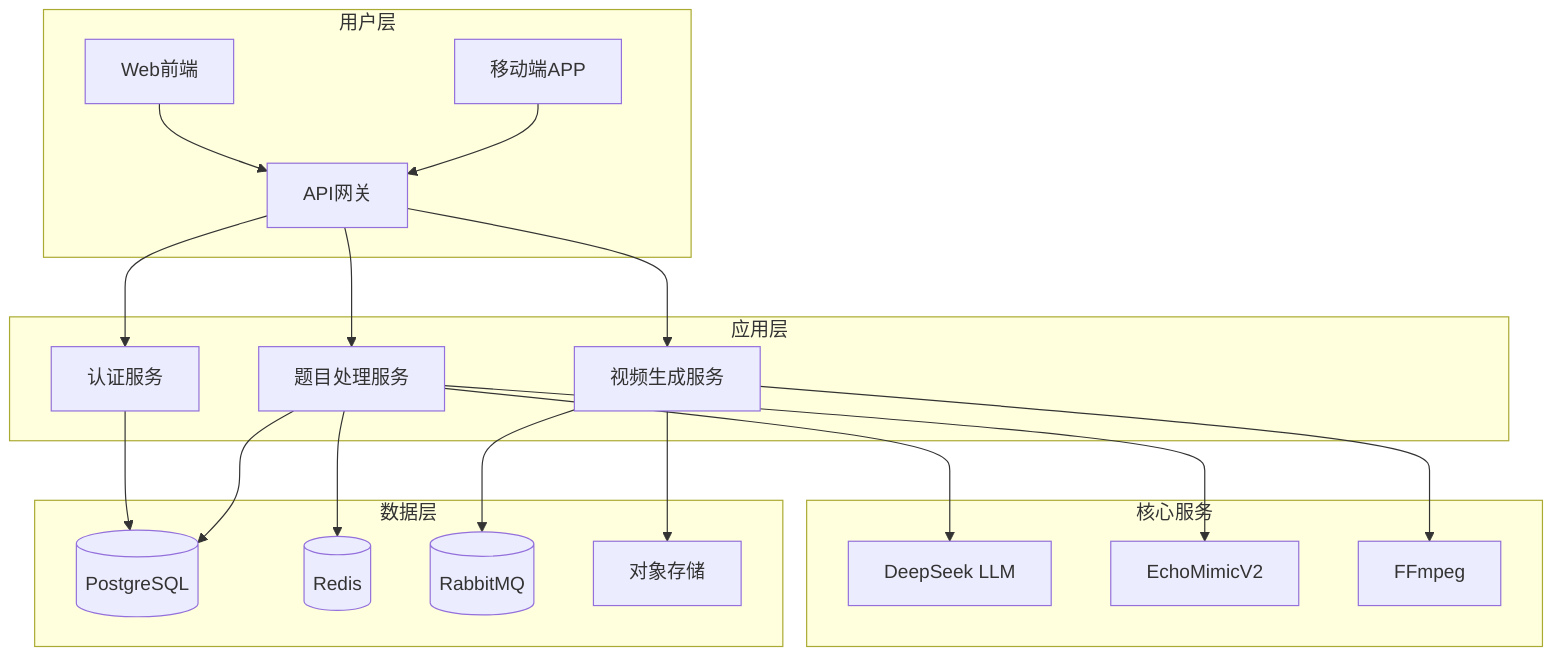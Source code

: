 graph TB
    subgraph 用户层
        A[Web前端] --> B[API网关]
        C[移动端APP] --> B
    end

    subgraph 应用层
        B --> D[认证服务]
        B --> E[题目处理服务]
        B --> F[视频生成服务]
    end

    subgraph 核心服务
        E --> G[DeepSeek LLM]
        E --> H[EchoMimicV2]
        F --> I[FFmpeg]
    end

    subgraph 数据层
        J[(PostgreSQL)]
        K[(Redis)]
        L[(RabbitMQ)]
        M[对象存储]
    end

    D --> J
    E --> J
    E --> K
    F --> L
    F --> M